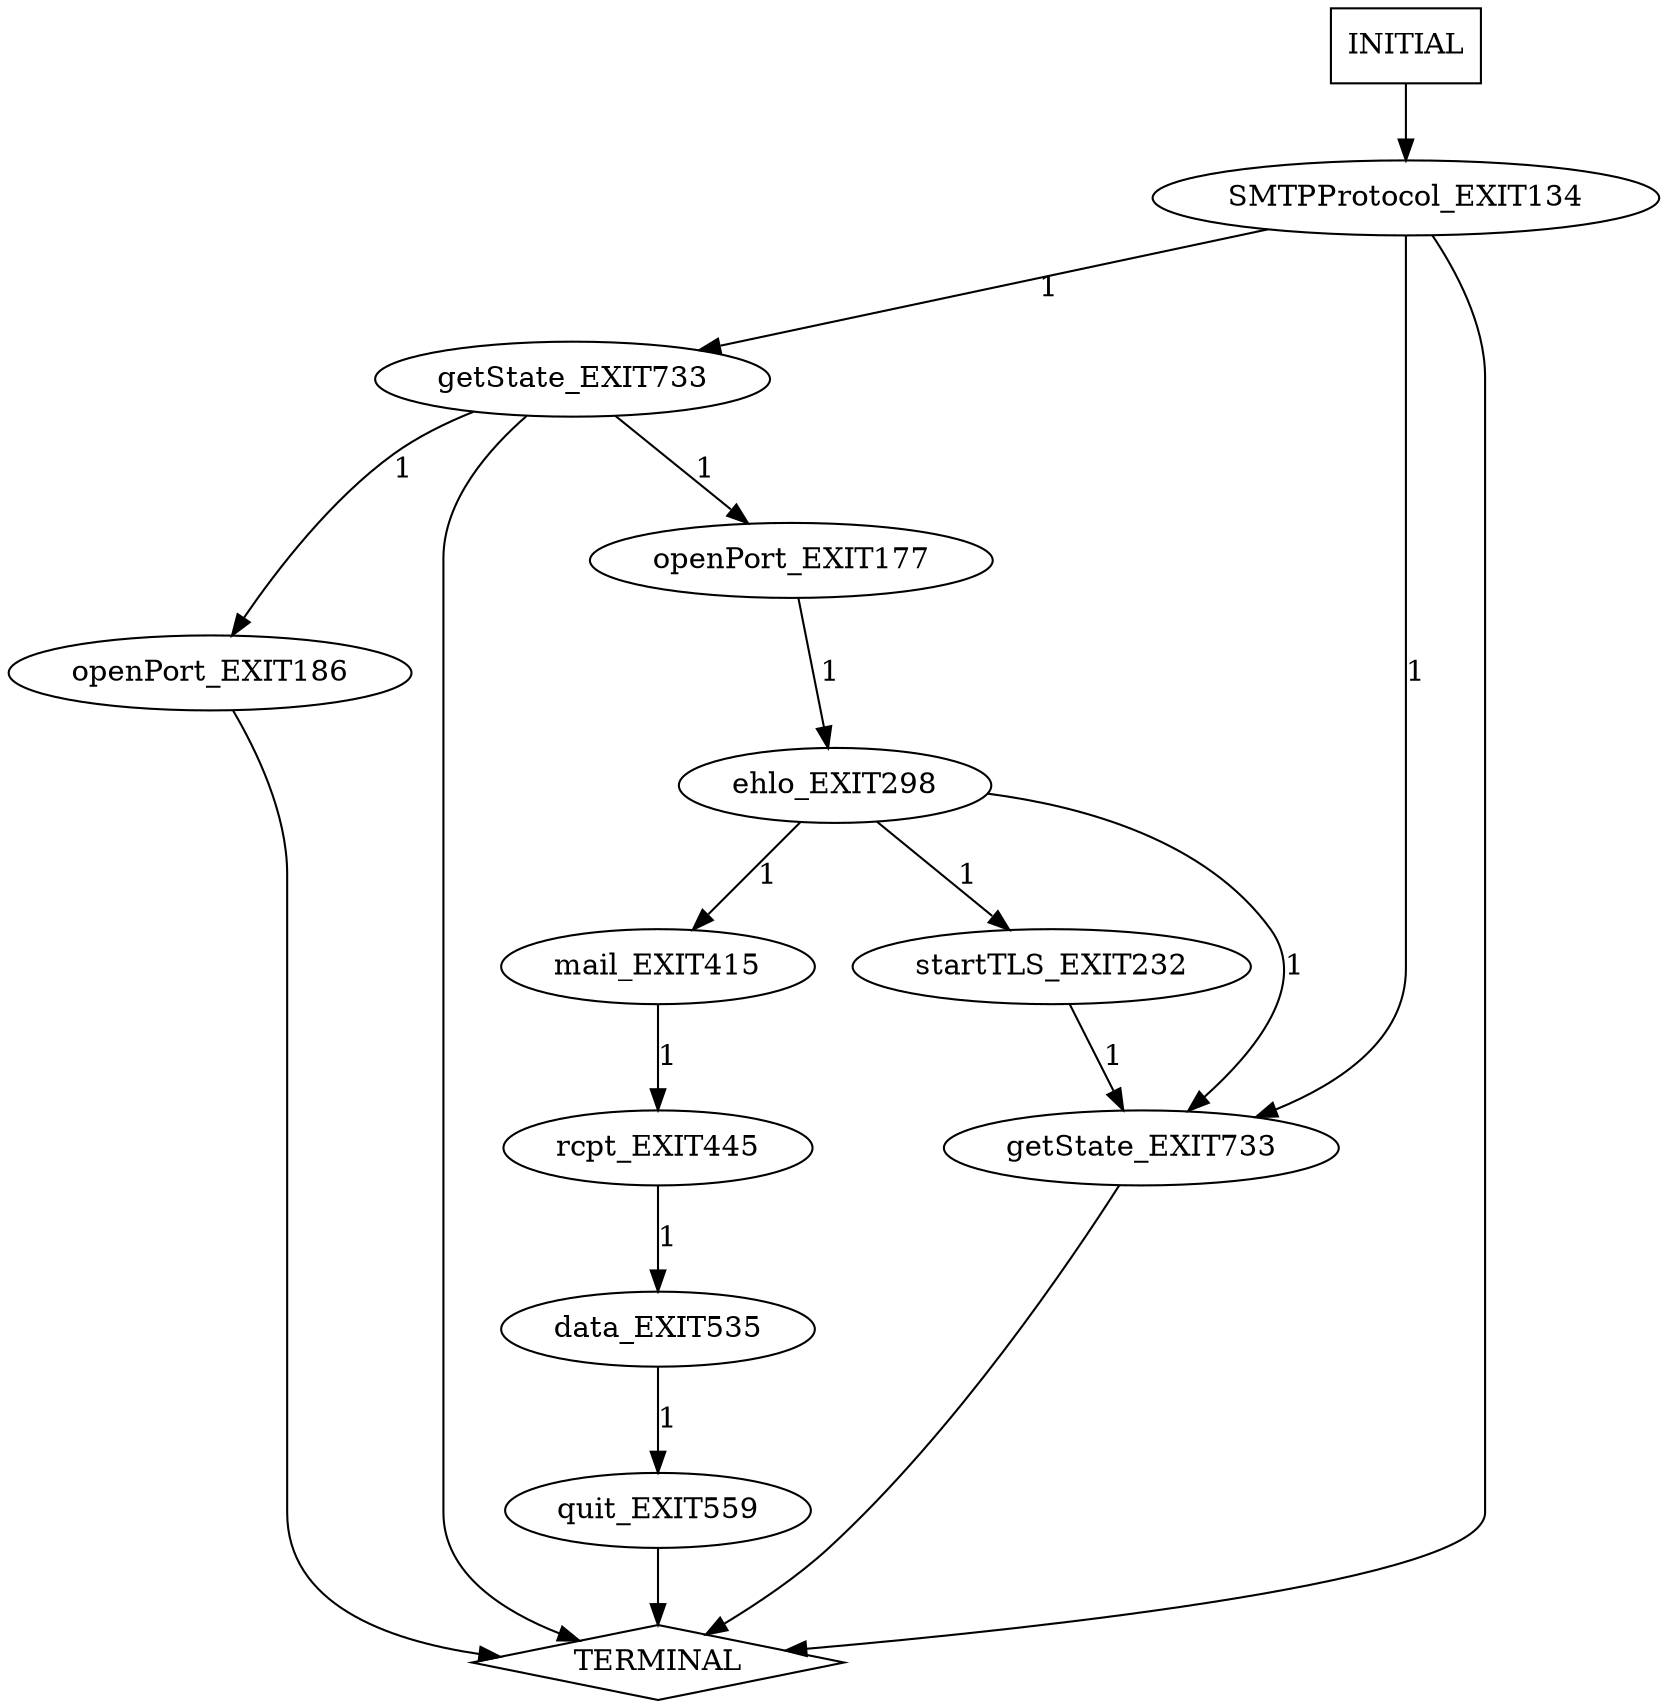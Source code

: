 digraph G {
	0	 [label=SMTPProtocol_EXIT134];
	3	 [label=getState_EXIT733];
	0 -> 3	 [label=1];
	4	 [label=getState_EXIT733];
	0 -> 4	 [label=1];
	11	 [label=TERMINAL,
		shape=diamond];
	0 -> 11;
	1	 [label=data_EXIT535];
	8	 [label=quit_EXIT559];
	1 -> 8	 [label=1];
	2	 [label=ehlo_EXIT298];
	2 -> 3	 [label=1];
	5	 [label=mail_EXIT415];
	2 -> 5	 [label=1];
	10	 [label=startTLS_EXIT232];
	2 -> 10	 [label=1];
	3 -> 11;
	6	 [label=openPort_EXIT177];
	4 -> 6	 [label=1];
	7	 [label=openPort_EXIT186];
	4 -> 7	 [label=1];
	4 -> 11;
	9	 [label=rcpt_EXIT445];
	5 -> 9	 [label=1];
	6 -> 2	 [label=1];
	7 -> 11;
	8 -> 11;
	9 -> 1	 [label=1];
	10 -> 3	 [label=1];
	12	 [label=INITIAL,
		shape=box];
	12 -> 0;
}
